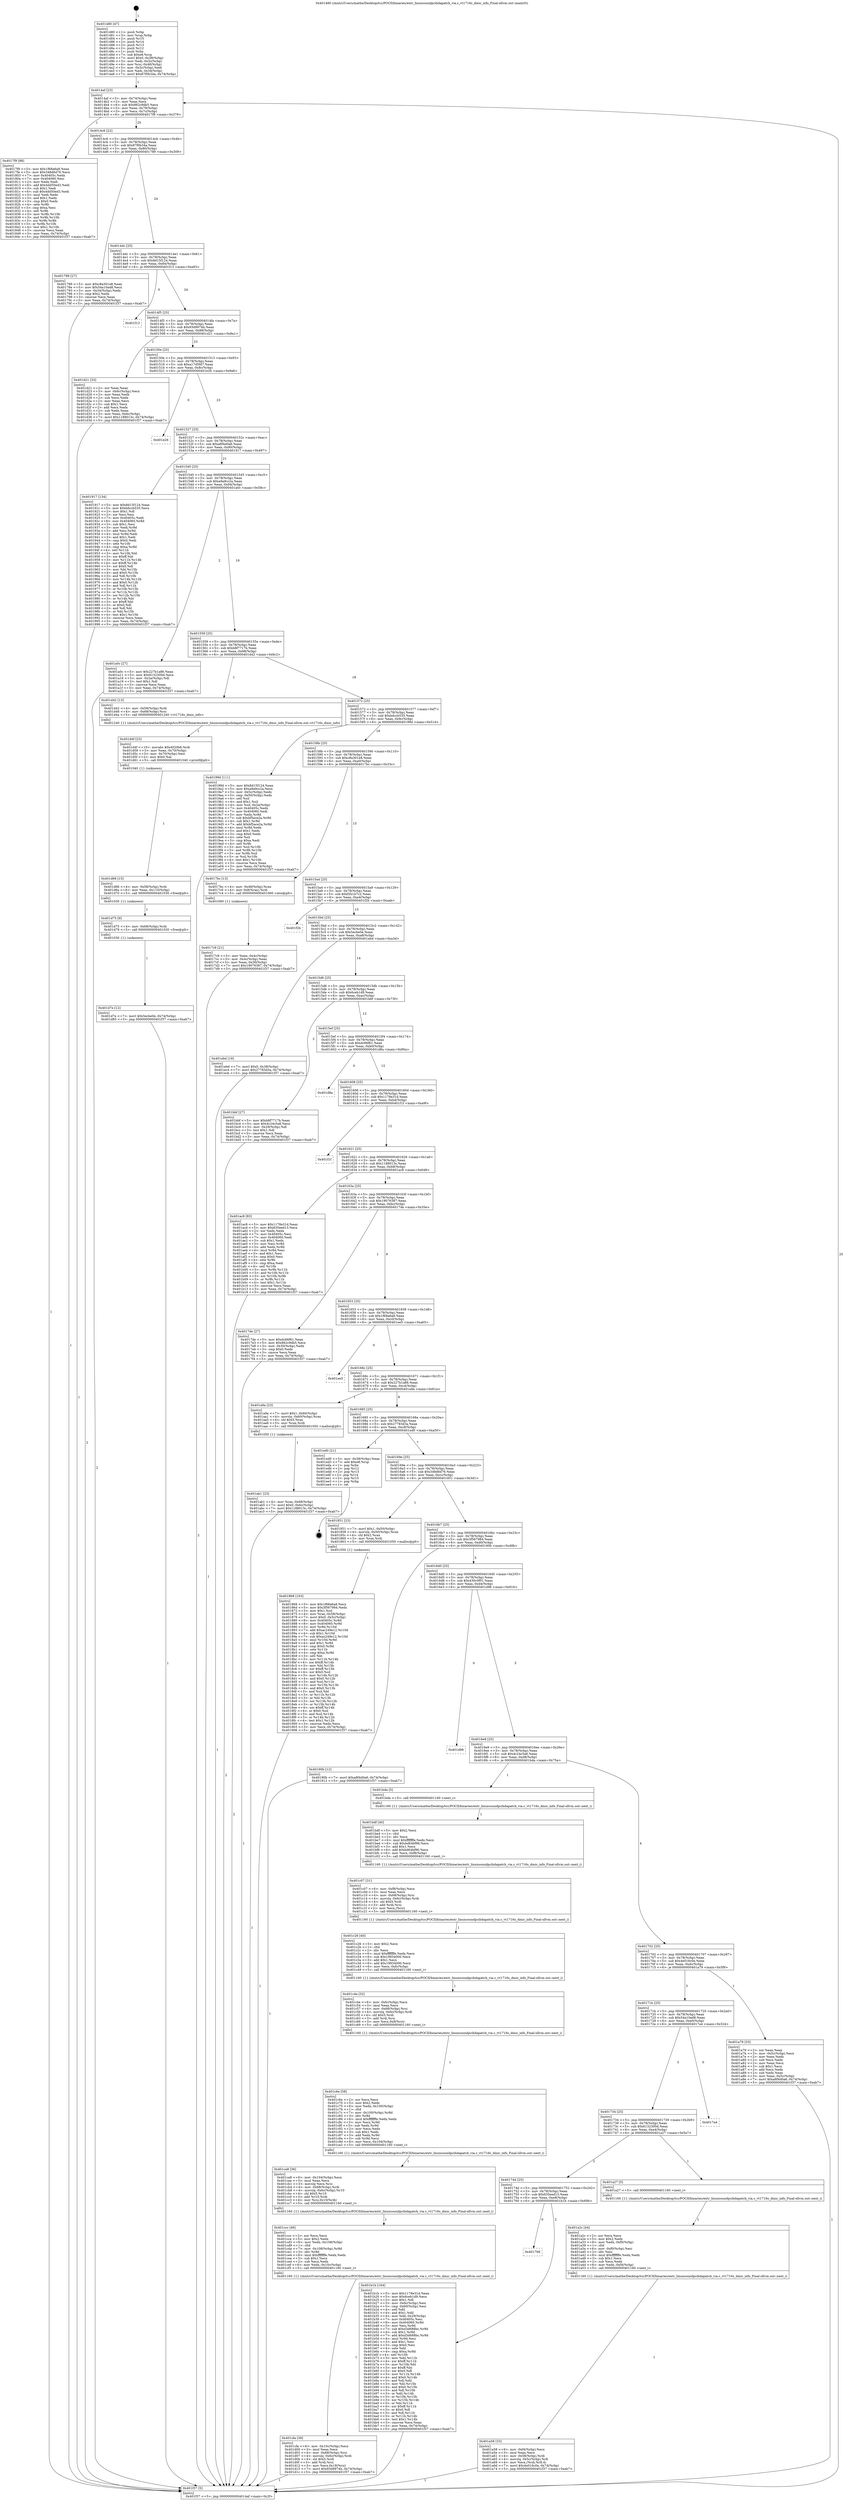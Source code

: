 digraph "0x401480" {
  label = "0x401480 (/mnt/c/Users/mathe/Desktop/tcc/POCII/binaries/extr_linuxsoundpcihdapatch_via.c_vt1716s_dmic_info_Final-ollvm.out::main(0))"
  labelloc = "t"
  node[shape=record]

  Entry [label="",width=0.3,height=0.3,shape=circle,fillcolor=black,style=filled]
  "0x4014af" [label="{
     0x4014af [23]\l
     | [instrs]\l
     &nbsp;&nbsp;0x4014af \<+3\>: mov -0x74(%rbp),%eax\l
     &nbsp;&nbsp;0x4014b2 \<+2\>: mov %eax,%ecx\l
     &nbsp;&nbsp;0x4014b4 \<+6\>: sub $0x862c9db5,%ecx\l
     &nbsp;&nbsp;0x4014ba \<+3\>: mov %eax,-0x78(%rbp)\l
     &nbsp;&nbsp;0x4014bd \<+3\>: mov %ecx,-0x7c(%rbp)\l
     &nbsp;&nbsp;0x4014c0 \<+6\>: je 00000000004017f9 \<main+0x379\>\l
  }"]
  "0x4017f9" [label="{
     0x4017f9 [88]\l
     | [instrs]\l
     &nbsp;&nbsp;0x4017f9 \<+5\>: mov $0x1f68a6a8,%eax\l
     &nbsp;&nbsp;0x4017fe \<+5\>: mov $0x348d6d76,%ecx\l
     &nbsp;&nbsp;0x401803 \<+7\>: mov 0x40405c,%edx\l
     &nbsp;&nbsp;0x40180a \<+7\>: mov 0x404060,%esi\l
     &nbsp;&nbsp;0x401811 \<+2\>: mov %edx,%edi\l
     &nbsp;&nbsp;0x401813 \<+6\>: add $0x4dd50ed3,%edi\l
     &nbsp;&nbsp;0x401819 \<+3\>: sub $0x1,%edi\l
     &nbsp;&nbsp;0x40181c \<+6\>: sub $0x4dd50ed3,%edi\l
     &nbsp;&nbsp;0x401822 \<+3\>: imul %edi,%edx\l
     &nbsp;&nbsp;0x401825 \<+3\>: and $0x1,%edx\l
     &nbsp;&nbsp;0x401828 \<+3\>: cmp $0x0,%edx\l
     &nbsp;&nbsp;0x40182b \<+4\>: sete %r8b\l
     &nbsp;&nbsp;0x40182f \<+3\>: cmp $0xa,%esi\l
     &nbsp;&nbsp;0x401832 \<+4\>: setl %r9b\l
     &nbsp;&nbsp;0x401836 \<+3\>: mov %r8b,%r10b\l
     &nbsp;&nbsp;0x401839 \<+3\>: and %r9b,%r10b\l
     &nbsp;&nbsp;0x40183c \<+3\>: xor %r9b,%r8b\l
     &nbsp;&nbsp;0x40183f \<+3\>: or %r8b,%r10b\l
     &nbsp;&nbsp;0x401842 \<+4\>: test $0x1,%r10b\l
     &nbsp;&nbsp;0x401846 \<+3\>: cmovne %ecx,%eax\l
     &nbsp;&nbsp;0x401849 \<+3\>: mov %eax,-0x74(%rbp)\l
     &nbsp;&nbsp;0x40184c \<+5\>: jmp 0000000000401f37 \<main+0xab7\>\l
  }"]
  "0x4014c6" [label="{
     0x4014c6 [22]\l
     | [instrs]\l
     &nbsp;&nbsp;0x4014c6 \<+5\>: jmp 00000000004014cb \<main+0x4b\>\l
     &nbsp;&nbsp;0x4014cb \<+3\>: mov -0x78(%rbp),%eax\l
     &nbsp;&nbsp;0x4014ce \<+5\>: sub $0x87f0b34a,%eax\l
     &nbsp;&nbsp;0x4014d3 \<+3\>: mov %eax,-0x80(%rbp)\l
     &nbsp;&nbsp;0x4014d6 \<+6\>: je 0000000000401789 \<main+0x309\>\l
  }"]
  Exit [label="",width=0.3,height=0.3,shape=circle,fillcolor=black,style=filled,peripheries=2]
  "0x401789" [label="{
     0x401789 [27]\l
     | [instrs]\l
     &nbsp;&nbsp;0x401789 \<+5\>: mov $0xc8a301e8,%eax\l
     &nbsp;&nbsp;0x40178e \<+5\>: mov $0x54a10ad8,%ecx\l
     &nbsp;&nbsp;0x401793 \<+3\>: mov -0x34(%rbp),%edx\l
     &nbsp;&nbsp;0x401796 \<+3\>: cmp $0x2,%edx\l
     &nbsp;&nbsp;0x401799 \<+3\>: cmovne %ecx,%eax\l
     &nbsp;&nbsp;0x40179c \<+3\>: mov %eax,-0x74(%rbp)\l
     &nbsp;&nbsp;0x40179f \<+5\>: jmp 0000000000401f37 \<main+0xab7\>\l
  }"]
  "0x4014dc" [label="{
     0x4014dc [25]\l
     | [instrs]\l
     &nbsp;&nbsp;0x4014dc \<+5\>: jmp 00000000004014e1 \<main+0x61\>\l
     &nbsp;&nbsp;0x4014e1 \<+3\>: mov -0x78(%rbp),%eax\l
     &nbsp;&nbsp;0x4014e4 \<+5\>: sub $0x8d15f124,%eax\l
     &nbsp;&nbsp;0x4014e9 \<+6\>: mov %eax,-0x84(%rbp)\l
     &nbsp;&nbsp;0x4014ef \<+6\>: je 0000000000401f13 \<main+0xa93\>\l
  }"]
  "0x401f37" [label="{
     0x401f37 [5]\l
     | [instrs]\l
     &nbsp;&nbsp;0x401f37 \<+5\>: jmp 00000000004014af \<main+0x2f\>\l
  }"]
  "0x401480" [label="{
     0x401480 [47]\l
     | [instrs]\l
     &nbsp;&nbsp;0x401480 \<+1\>: push %rbp\l
     &nbsp;&nbsp;0x401481 \<+3\>: mov %rsp,%rbp\l
     &nbsp;&nbsp;0x401484 \<+2\>: push %r15\l
     &nbsp;&nbsp;0x401486 \<+2\>: push %r14\l
     &nbsp;&nbsp;0x401488 \<+2\>: push %r13\l
     &nbsp;&nbsp;0x40148a \<+2\>: push %r12\l
     &nbsp;&nbsp;0x40148c \<+1\>: push %rbx\l
     &nbsp;&nbsp;0x40148d \<+7\>: sub $0xe8,%rsp\l
     &nbsp;&nbsp;0x401494 \<+7\>: movl $0x0,-0x38(%rbp)\l
     &nbsp;&nbsp;0x40149b \<+3\>: mov %edi,-0x3c(%rbp)\l
     &nbsp;&nbsp;0x40149e \<+4\>: mov %rsi,-0x48(%rbp)\l
     &nbsp;&nbsp;0x4014a2 \<+3\>: mov -0x3c(%rbp),%edi\l
     &nbsp;&nbsp;0x4014a5 \<+3\>: mov %edi,-0x34(%rbp)\l
     &nbsp;&nbsp;0x4014a8 \<+7\>: movl $0x87f0b34a,-0x74(%rbp)\l
  }"]
  "0x401d7e" [label="{
     0x401d7e [12]\l
     | [instrs]\l
     &nbsp;&nbsp;0x401d7e \<+7\>: movl $0x5ecbe0e,-0x74(%rbp)\l
     &nbsp;&nbsp;0x401d85 \<+5\>: jmp 0000000000401f37 \<main+0xab7\>\l
  }"]
  "0x401f13" [label="{
     0x401f13\l
  }", style=dashed]
  "0x4014f5" [label="{
     0x4014f5 [25]\l
     | [instrs]\l
     &nbsp;&nbsp;0x4014f5 \<+5\>: jmp 00000000004014fa \<main+0x7a\>\l
     &nbsp;&nbsp;0x4014fa \<+3\>: mov -0x78(%rbp),%eax\l
     &nbsp;&nbsp;0x4014fd \<+5\>: sub $0x93d9974b,%eax\l
     &nbsp;&nbsp;0x401502 \<+6\>: mov %eax,-0x88(%rbp)\l
     &nbsp;&nbsp;0x401508 \<+6\>: je 0000000000401d21 \<main+0x8a1\>\l
  }"]
  "0x401d75" [label="{
     0x401d75 [9]\l
     | [instrs]\l
     &nbsp;&nbsp;0x401d75 \<+4\>: mov -0x68(%rbp),%rdi\l
     &nbsp;&nbsp;0x401d79 \<+5\>: call 0000000000401030 \<free@plt\>\l
     | [calls]\l
     &nbsp;&nbsp;0x401030 \{1\} (unknown)\l
  }"]
  "0x401d21" [label="{
     0x401d21 [33]\l
     | [instrs]\l
     &nbsp;&nbsp;0x401d21 \<+2\>: xor %eax,%eax\l
     &nbsp;&nbsp;0x401d23 \<+3\>: mov -0x6c(%rbp),%ecx\l
     &nbsp;&nbsp;0x401d26 \<+2\>: mov %eax,%edx\l
     &nbsp;&nbsp;0x401d28 \<+2\>: sub %ecx,%edx\l
     &nbsp;&nbsp;0x401d2a \<+2\>: mov %eax,%ecx\l
     &nbsp;&nbsp;0x401d2c \<+3\>: sub $0x1,%ecx\l
     &nbsp;&nbsp;0x401d2f \<+2\>: add %ecx,%edx\l
     &nbsp;&nbsp;0x401d31 \<+2\>: sub %edx,%eax\l
     &nbsp;&nbsp;0x401d33 \<+3\>: mov %eax,-0x6c(%rbp)\l
     &nbsp;&nbsp;0x401d36 \<+7\>: movl $0x1188013c,-0x74(%rbp)\l
     &nbsp;&nbsp;0x401d3d \<+5\>: jmp 0000000000401f37 \<main+0xab7\>\l
  }"]
  "0x40150e" [label="{
     0x40150e [25]\l
     | [instrs]\l
     &nbsp;&nbsp;0x40150e \<+5\>: jmp 0000000000401513 \<main+0x93\>\l
     &nbsp;&nbsp;0x401513 \<+3\>: mov -0x78(%rbp),%eax\l
     &nbsp;&nbsp;0x401516 \<+5\>: sub $0xa17d5fd7,%eax\l
     &nbsp;&nbsp;0x40151b \<+6\>: mov %eax,-0x8c(%rbp)\l
     &nbsp;&nbsp;0x401521 \<+6\>: je 0000000000401e26 \<main+0x9a6\>\l
  }"]
  "0x401d66" [label="{
     0x401d66 [15]\l
     | [instrs]\l
     &nbsp;&nbsp;0x401d66 \<+4\>: mov -0x58(%rbp),%rdi\l
     &nbsp;&nbsp;0x401d6a \<+6\>: mov %eax,-0x110(%rbp)\l
     &nbsp;&nbsp;0x401d70 \<+5\>: call 0000000000401030 \<free@plt\>\l
     | [calls]\l
     &nbsp;&nbsp;0x401030 \{1\} (unknown)\l
  }"]
  "0x401e26" [label="{
     0x401e26\l
  }", style=dashed]
  "0x401527" [label="{
     0x401527 [25]\l
     | [instrs]\l
     &nbsp;&nbsp;0x401527 \<+5\>: jmp 000000000040152c \<main+0xac\>\l
     &nbsp;&nbsp;0x40152c \<+3\>: mov -0x78(%rbp),%eax\l
     &nbsp;&nbsp;0x40152f \<+5\>: sub $0xa8f4d0a6,%eax\l
     &nbsp;&nbsp;0x401534 \<+6\>: mov %eax,-0x90(%rbp)\l
     &nbsp;&nbsp;0x40153a \<+6\>: je 0000000000401917 \<main+0x497\>\l
  }"]
  "0x401d4f" [label="{
     0x401d4f [23]\l
     | [instrs]\l
     &nbsp;&nbsp;0x401d4f \<+10\>: movabs $0x4020b6,%rdi\l
     &nbsp;&nbsp;0x401d59 \<+3\>: mov %eax,-0x70(%rbp)\l
     &nbsp;&nbsp;0x401d5c \<+3\>: mov -0x70(%rbp),%esi\l
     &nbsp;&nbsp;0x401d5f \<+2\>: mov $0x0,%al\l
     &nbsp;&nbsp;0x401d61 \<+5\>: call 0000000000401040 \<printf@plt\>\l
     | [calls]\l
     &nbsp;&nbsp;0x401040 \{1\} (unknown)\l
  }"]
  "0x401917" [label="{
     0x401917 [134]\l
     | [instrs]\l
     &nbsp;&nbsp;0x401917 \<+5\>: mov $0x8d15f124,%eax\l
     &nbsp;&nbsp;0x40191c \<+5\>: mov $0xbdccb535,%ecx\l
     &nbsp;&nbsp;0x401921 \<+2\>: mov $0x1,%dl\l
     &nbsp;&nbsp;0x401923 \<+2\>: xor %esi,%esi\l
     &nbsp;&nbsp;0x401925 \<+7\>: mov 0x40405c,%edi\l
     &nbsp;&nbsp;0x40192c \<+8\>: mov 0x404060,%r8d\l
     &nbsp;&nbsp;0x401934 \<+3\>: sub $0x1,%esi\l
     &nbsp;&nbsp;0x401937 \<+3\>: mov %edi,%r9d\l
     &nbsp;&nbsp;0x40193a \<+3\>: add %esi,%r9d\l
     &nbsp;&nbsp;0x40193d \<+4\>: imul %r9d,%edi\l
     &nbsp;&nbsp;0x401941 \<+3\>: and $0x1,%edi\l
     &nbsp;&nbsp;0x401944 \<+3\>: cmp $0x0,%edi\l
     &nbsp;&nbsp;0x401947 \<+4\>: sete %r10b\l
     &nbsp;&nbsp;0x40194b \<+4\>: cmp $0xa,%r8d\l
     &nbsp;&nbsp;0x40194f \<+4\>: setl %r11b\l
     &nbsp;&nbsp;0x401953 \<+3\>: mov %r10b,%bl\l
     &nbsp;&nbsp;0x401956 \<+3\>: xor $0xff,%bl\l
     &nbsp;&nbsp;0x401959 \<+3\>: mov %r11b,%r14b\l
     &nbsp;&nbsp;0x40195c \<+4\>: xor $0xff,%r14b\l
     &nbsp;&nbsp;0x401960 \<+3\>: xor $0x0,%dl\l
     &nbsp;&nbsp;0x401963 \<+3\>: mov %bl,%r15b\l
     &nbsp;&nbsp;0x401966 \<+4\>: and $0x0,%r15b\l
     &nbsp;&nbsp;0x40196a \<+3\>: and %dl,%r10b\l
     &nbsp;&nbsp;0x40196d \<+3\>: mov %r14b,%r12b\l
     &nbsp;&nbsp;0x401970 \<+4\>: and $0x0,%r12b\l
     &nbsp;&nbsp;0x401974 \<+3\>: and %dl,%r11b\l
     &nbsp;&nbsp;0x401977 \<+3\>: or %r10b,%r15b\l
     &nbsp;&nbsp;0x40197a \<+3\>: or %r11b,%r12b\l
     &nbsp;&nbsp;0x40197d \<+3\>: xor %r12b,%r15b\l
     &nbsp;&nbsp;0x401980 \<+3\>: or %r14b,%bl\l
     &nbsp;&nbsp;0x401983 \<+3\>: xor $0xff,%bl\l
     &nbsp;&nbsp;0x401986 \<+3\>: or $0x0,%dl\l
     &nbsp;&nbsp;0x401989 \<+2\>: and %dl,%bl\l
     &nbsp;&nbsp;0x40198b \<+3\>: or %bl,%r15b\l
     &nbsp;&nbsp;0x40198e \<+4\>: test $0x1,%r15b\l
     &nbsp;&nbsp;0x401992 \<+3\>: cmovne %ecx,%eax\l
     &nbsp;&nbsp;0x401995 \<+3\>: mov %eax,-0x74(%rbp)\l
     &nbsp;&nbsp;0x401998 \<+5\>: jmp 0000000000401f37 \<main+0xab7\>\l
  }"]
  "0x401540" [label="{
     0x401540 [25]\l
     | [instrs]\l
     &nbsp;&nbsp;0x401540 \<+5\>: jmp 0000000000401545 \<main+0xc5\>\l
     &nbsp;&nbsp;0x401545 \<+3\>: mov -0x78(%rbp),%eax\l
     &nbsp;&nbsp;0x401548 \<+5\>: sub $0xa9a9cc2a,%eax\l
     &nbsp;&nbsp;0x40154d \<+6\>: mov %eax,-0x94(%rbp)\l
     &nbsp;&nbsp;0x401553 \<+6\>: je 0000000000401a0c \<main+0x58c\>\l
  }"]
  "0x401cfa" [label="{
     0x401cfa [39]\l
     | [instrs]\l
     &nbsp;&nbsp;0x401cfa \<+6\>: mov -0x10c(%rbp),%ecx\l
     &nbsp;&nbsp;0x401d00 \<+3\>: imul %eax,%ecx\l
     &nbsp;&nbsp;0x401d03 \<+4\>: mov -0x68(%rbp),%rsi\l
     &nbsp;&nbsp;0x401d07 \<+4\>: movslq -0x6c(%rbp),%rdi\l
     &nbsp;&nbsp;0x401d0b \<+4\>: shl $0x5,%rdi\l
     &nbsp;&nbsp;0x401d0f \<+3\>: add %rdi,%rsi\l
     &nbsp;&nbsp;0x401d12 \<+3\>: mov %ecx,0x18(%rsi)\l
     &nbsp;&nbsp;0x401d15 \<+7\>: movl $0x93d9974b,-0x74(%rbp)\l
     &nbsp;&nbsp;0x401d1c \<+5\>: jmp 0000000000401f37 \<main+0xab7\>\l
  }"]
  "0x401a0c" [label="{
     0x401a0c [27]\l
     | [instrs]\l
     &nbsp;&nbsp;0x401a0c \<+5\>: mov $0x227b1a86,%eax\l
     &nbsp;&nbsp;0x401a11 \<+5\>: mov $0x6132300d,%ecx\l
     &nbsp;&nbsp;0x401a16 \<+3\>: mov -0x2a(%rbp),%dl\l
     &nbsp;&nbsp;0x401a19 \<+3\>: test $0x1,%dl\l
     &nbsp;&nbsp;0x401a1c \<+3\>: cmovne %ecx,%eax\l
     &nbsp;&nbsp;0x401a1f \<+3\>: mov %eax,-0x74(%rbp)\l
     &nbsp;&nbsp;0x401a22 \<+5\>: jmp 0000000000401f37 \<main+0xab7\>\l
  }"]
  "0x401559" [label="{
     0x401559 [25]\l
     | [instrs]\l
     &nbsp;&nbsp;0x401559 \<+5\>: jmp 000000000040155e \<main+0xde\>\l
     &nbsp;&nbsp;0x40155e \<+3\>: mov -0x78(%rbp),%eax\l
     &nbsp;&nbsp;0x401561 \<+5\>: sub $0xb8f7717b,%eax\l
     &nbsp;&nbsp;0x401566 \<+6\>: mov %eax,-0x98(%rbp)\l
     &nbsp;&nbsp;0x40156c \<+6\>: je 0000000000401d42 \<main+0x8c2\>\l
  }"]
  "0x401ccc" [label="{
     0x401ccc [46]\l
     | [instrs]\l
     &nbsp;&nbsp;0x401ccc \<+2\>: xor %ecx,%ecx\l
     &nbsp;&nbsp;0x401cce \<+5\>: mov $0x2,%edx\l
     &nbsp;&nbsp;0x401cd3 \<+6\>: mov %edx,-0x108(%rbp)\l
     &nbsp;&nbsp;0x401cd9 \<+1\>: cltd\l
     &nbsp;&nbsp;0x401cda \<+7\>: mov -0x108(%rbp),%r8d\l
     &nbsp;&nbsp;0x401ce1 \<+3\>: idiv %r8d\l
     &nbsp;&nbsp;0x401ce4 \<+6\>: imul $0xfffffffe,%edx,%edx\l
     &nbsp;&nbsp;0x401cea \<+3\>: sub $0x1,%ecx\l
     &nbsp;&nbsp;0x401ced \<+2\>: sub %ecx,%edx\l
     &nbsp;&nbsp;0x401cef \<+6\>: mov %edx,-0x10c(%rbp)\l
     &nbsp;&nbsp;0x401cf5 \<+5\>: call 0000000000401160 \<next_i\>\l
     | [calls]\l
     &nbsp;&nbsp;0x401160 \{1\} (/mnt/c/Users/mathe/Desktop/tcc/POCII/binaries/extr_linuxsoundpcihdapatch_via.c_vt1716s_dmic_info_Final-ollvm.out::next_i)\l
  }"]
  "0x401d42" [label="{
     0x401d42 [13]\l
     | [instrs]\l
     &nbsp;&nbsp;0x401d42 \<+4\>: mov -0x58(%rbp),%rdi\l
     &nbsp;&nbsp;0x401d46 \<+4\>: mov -0x68(%rbp),%rsi\l
     &nbsp;&nbsp;0x401d4a \<+5\>: call 0000000000401240 \<vt1716s_dmic_info\>\l
     | [calls]\l
     &nbsp;&nbsp;0x401240 \{1\} (/mnt/c/Users/mathe/Desktop/tcc/POCII/binaries/extr_linuxsoundpcihdapatch_via.c_vt1716s_dmic_info_Final-ollvm.out::vt1716s_dmic_info)\l
  }"]
  "0x401572" [label="{
     0x401572 [25]\l
     | [instrs]\l
     &nbsp;&nbsp;0x401572 \<+5\>: jmp 0000000000401577 \<main+0xf7\>\l
     &nbsp;&nbsp;0x401577 \<+3\>: mov -0x78(%rbp),%eax\l
     &nbsp;&nbsp;0x40157a \<+5\>: sub $0xbdccb535,%eax\l
     &nbsp;&nbsp;0x40157f \<+6\>: mov %eax,-0x9c(%rbp)\l
     &nbsp;&nbsp;0x401585 \<+6\>: je 000000000040199d \<main+0x51d\>\l
  }"]
  "0x401ca8" [label="{
     0x401ca8 [36]\l
     | [instrs]\l
     &nbsp;&nbsp;0x401ca8 \<+6\>: mov -0x104(%rbp),%ecx\l
     &nbsp;&nbsp;0x401cae \<+3\>: imul %eax,%ecx\l
     &nbsp;&nbsp;0x401cb1 \<+3\>: movslq %ecx,%rsi\l
     &nbsp;&nbsp;0x401cb4 \<+4\>: mov -0x68(%rbp),%rdi\l
     &nbsp;&nbsp;0x401cb8 \<+4\>: movslq -0x6c(%rbp),%r10\l
     &nbsp;&nbsp;0x401cbc \<+4\>: shl $0x5,%r10\l
     &nbsp;&nbsp;0x401cc0 \<+3\>: add %r10,%rdi\l
     &nbsp;&nbsp;0x401cc3 \<+4\>: mov %rsi,0x10(%rdi)\l
     &nbsp;&nbsp;0x401cc7 \<+5\>: call 0000000000401160 \<next_i\>\l
     | [calls]\l
     &nbsp;&nbsp;0x401160 \{1\} (/mnt/c/Users/mathe/Desktop/tcc/POCII/binaries/extr_linuxsoundpcihdapatch_via.c_vt1716s_dmic_info_Final-ollvm.out::next_i)\l
  }"]
  "0x40199d" [label="{
     0x40199d [111]\l
     | [instrs]\l
     &nbsp;&nbsp;0x40199d \<+5\>: mov $0x8d15f124,%eax\l
     &nbsp;&nbsp;0x4019a2 \<+5\>: mov $0xa9a9cc2a,%ecx\l
     &nbsp;&nbsp;0x4019a7 \<+3\>: mov -0x5c(%rbp),%edx\l
     &nbsp;&nbsp;0x4019aa \<+3\>: cmp -0x50(%rbp),%edx\l
     &nbsp;&nbsp;0x4019ad \<+4\>: setl %sil\l
     &nbsp;&nbsp;0x4019b1 \<+4\>: and $0x1,%sil\l
     &nbsp;&nbsp;0x4019b5 \<+4\>: mov %sil,-0x2a(%rbp)\l
     &nbsp;&nbsp;0x4019b9 \<+7\>: mov 0x40405c,%edx\l
     &nbsp;&nbsp;0x4019c0 \<+7\>: mov 0x404060,%edi\l
     &nbsp;&nbsp;0x4019c7 \<+3\>: mov %edx,%r8d\l
     &nbsp;&nbsp;0x4019ca \<+7\>: sub $0xbf5ace2a,%r8d\l
     &nbsp;&nbsp;0x4019d1 \<+4\>: sub $0x1,%r8d\l
     &nbsp;&nbsp;0x4019d5 \<+7\>: add $0xbf5ace2a,%r8d\l
     &nbsp;&nbsp;0x4019dc \<+4\>: imul %r8d,%edx\l
     &nbsp;&nbsp;0x4019e0 \<+3\>: and $0x1,%edx\l
     &nbsp;&nbsp;0x4019e3 \<+3\>: cmp $0x0,%edx\l
     &nbsp;&nbsp;0x4019e6 \<+4\>: sete %sil\l
     &nbsp;&nbsp;0x4019ea \<+3\>: cmp $0xa,%edi\l
     &nbsp;&nbsp;0x4019ed \<+4\>: setl %r9b\l
     &nbsp;&nbsp;0x4019f1 \<+3\>: mov %sil,%r10b\l
     &nbsp;&nbsp;0x4019f4 \<+3\>: and %r9b,%r10b\l
     &nbsp;&nbsp;0x4019f7 \<+3\>: xor %r9b,%sil\l
     &nbsp;&nbsp;0x4019fa \<+3\>: or %sil,%r10b\l
     &nbsp;&nbsp;0x4019fd \<+4\>: test $0x1,%r10b\l
     &nbsp;&nbsp;0x401a01 \<+3\>: cmovne %ecx,%eax\l
     &nbsp;&nbsp;0x401a04 \<+3\>: mov %eax,-0x74(%rbp)\l
     &nbsp;&nbsp;0x401a07 \<+5\>: jmp 0000000000401f37 \<main+0xab7\>\l
  }"]
  "0x40158b" [label="{
     0x40158b [25]\l
     | [instrs]\l
     &nbsp;&nbsp;0x40158b \<+5\>: jmp 0000000000401590 \<main+0x110\>\l
     &nbsp;&nbsp;0x401590 \<+3\>: mov -0x78(%rbp),%eax\l
     &nbsp;&nbsp;0x401593 \<+5\>: sub $0xc8a301e8,%eax\l
     &nbsp;&nbsp;0x401598 \<+6\>: mov %eax,-0xa0(%rbp)\l
     &nbsp;&nbsp;0x40159e \<+6\>: je 00000000004017bc \<main+0x33c\>\l
  }"]
  "0x401c6e" [label="{
     0x401c6e [58]\l
     | [instrs]\l
     &nbsp;&nbsp;0x401c6e \<+2\>: xor %ecx,%ecx\l
     &nbsp;&nbsp;0x401c70 \<+5\>: mov $0x2,%edx\l
     &nbsp;&nbsp;0x401c75 \<+6\>: mov %edx,-0x100(%rbp)\l
     &nbsp;&nbsp;0x401c7b \<+1\>: cltd\l
     &nbsp;&nbsp;0x401c7c \<+7\>: mov -0x100(%rbp),%r8d\l
     &nbsp;&nbsp;0x401c83 \<+3\>: idiv %r8d\l
     &nbsp;&nbsp;0x401c86 \<+6\>: imul $0xfffffffe,%edx,%edx\l
     &nbsp;&nbsp;0x401c8c \<+3\>: mov %ecx,%r9d\l
     &nbsp;&nbsp;0x401c8f \<+3\>: sub %edx,%r9d\l
     &nbsp;&nbsp;0x401c92 \<+2\>: mov %ecx,%edx\l
     &nbsp;&nbsp;0x401c94 \<+3\>: sub $0x1,%edx\l
     &nbsp;&nbsp;0x401c97 \<+3\>: add %edx,%r9d\l
     &nbsp;&nbsp;0x401c9a \<+3\>: sub %r9d,%ecx\l
     &nbsp;&nbsp;0x401c9d \<+6\>: mov %ecx,-0x104(%rbp)\l
     &nbsp;&nbsp;0x401ca3 \<+5\>: call 0000000000401160 \<next_i\>\l
     | [calls]\l
     &nbsp;&nbsp;0x401160 \{1\} (/mnt/c/Users/mathe/Desktop/tcc/POCII/binaries/extr_linuxsoundpcihdapatch_via.c_vt1716s_dmic_info_Final-ollvm.out::next_i)\l
  }"]
  "0x4017bc" [label="{
     0x4017bc [13]\l
     | [instrs]\l
     &nbsp;&nbsp;0x4017bc \<+4\>: mov -0x48(%rbp),%rax\l
     &nbsp;&nbsp;0x4017c0 \<+4\>: mov 0x8(%rax),%rdi\l
     &nbsp;&nbsp;0x4017c4 \<+5\>: call 0000000000401060 \<atoi@plt\>\l
     | [calls]\l
     &nbsp;&nbsp;0x401060 \{1\} (unknown)\l
  }"]
  "0x4015a4" [label="{
     0x4015a4 [25]\l
     | [instrs]\l
     &nbsp;&nbsp;0x4015a4 \<+5\>: jmp 00000000004015a9 \<main+0x129\>\l
     &nbsp;&nbsp;0x4015a9 \<+3\>: mov -0x78(%rbp),%eax\l
     &nbsp;&nbsp;0x4015ac \<+5\>: sub $0xf2b1b7c2,%eax\l
     &nbsp;&nbsp;0x4015b1 \<+6\>: mov %eax,-0xa4(%rbp)\l
     &nbsp;&nbsp;0x4015b7 \<+6\>: je 0000000000401f2b \<main+0xaab\>\l
  }"]
  "0x4017c9" [label="{
     0x4017c9 [21]\l
     | [instrs]\l
     &nbsp;&nbsp;0x4017c9 \<+3\>: mov %eax,-0x4c(%rbp)\l
     &nbsp;&nbsp;0x4017cc \<+3\>: mov -0x4c(%rbp),%eax\l
     &nbsp;&nbsp;0x4017cf \<+3\>: mov %eax,-0x30(%rbp)\l
     &nbsp;&nbsp;0x4017d2 \<+7\>: movl $0x19076387,-0x74(%rbp)\l
     &nbsp;&nbsp;0x4017d9 \<+5\>: jmp 0000000000401f37 \<main+0xab7\>\l
  }"]
  "0x401c4e" [label="{
     0x401c4e [32]\l
     | [instrs]\l
     &nbsp;&nbsp;0x401c4e \<+6\>: mov -0xfc(%rbp),%ecx\l
     &nbsp;&nbsp;0x401c54 \<+3\>: imul %eax,%ecx\l
     &nbsp;&nbsp;0x401c57 \<+4\>: mov -0x68(%rbp),%rsi\l
     &nbsp;&nbsp;0x401c5b \<+4\>: movslq -0x6c(%rbp),%rdi\l
     &nbsp;&nbsp;0x401c5f \<+4\>: shl $0x5,%rdi\l
     &nbsp;&nbsp;0x401c63 \<+3\>: add %rdi,%rsi\l
     &nbsp;&nbsp;0x401c66 \<+3\>: mov %ecx,0x8(%rsi)\l
     &nbsp;&nbsp;0x401c69 \<+5\>: call 0000000000401160 \<next_i\>\l
     | [calls]\l
     &nbsp;&nbsp;0x401160 \{1\} (/mnt/c/Users/mathe/Desktop/tcc/POCII/binaries/extr_linuxsoundpcihdapatch_via.c_vt1716s_dmic_info_Final-ollvm.out::next_i)\l
  }"]
  "0x401f2b" [label="{
     0x401f2b\l
  }", style=dashed]
  "0x4015bd" [label="{
     0x4015bd [25]\l
     | [instrs]\l
     &nbsp;&nbsp;0x4015bd \<+5\>: jmp 00000000004015c2 \<main+0x142\>\l
     &nbsp;&nbsp;0x4015c2 \<+3\>: mov -0x78(%rbp),%eax\l
     &nbsp;&nbsp;0x4015c5 \<+5\>: sub $0x5ecbe0e,%eax\l
     &nbsp;&nbsp;0x4015ca \<+6\>: mov %eax,-0xa8(%rbp)\l
     &nbsp;&nbsp;0x4015d0 \<+6\>: je 0000000000401ebd \<main+0xa3d\>\l
  }"]
  "0x401c26" [label="{
     0x401c26 [40]\l
     | [instrs]\l
     &nbsp;&nbsp;0x401c26 \<+5\>: mov $0x2,%ecx\l
     &nbsp;&nbsp;0x401c2b \<+1\>: cltd\l
     &nbsp;&nbsp;0x401c2c \<+2\>: idiv %ecx\l
     &nbsp;&nbsp;0x401c2e \<+6\>: imul $0xfffffffe,%edx,%ecx\l
     &nbsp;&nbsp;0x401c34 \<+6\>: sub $0x19934000,%ecx\l
     &nbsp;&nbsp;0x401c3a \<+3\>: add $0x1,%ecx\l
     &nbsp;&nbsp;0x401c3d \<+6\>: add $0x19934000,%ecx\l
     &nbsp;&nbsp;0x401c43 \<+6\>: mov %ecx,-0xfc(%rbp)\l
     &nbsp;&nbsp;0x401c49 \<+5\>: call 0000000000401160 \<next_i\>\l
     | [calls]\l
     &nbsp;&nbsp;0x401160 \{1\} (/mnt/c/Users/mathe/Desktop/tcc/POCII/binaries/extr_linuxsoundpcihdapatch_via.c_vt1716s_dmic_info_Final-ollvm.out::next_i)\l
  }"]
  "0x401ebd" [label="{
     0x401ebd [19]\l
     | [instrs]\l
     &nbsp;&nbsp;0x401ebd \<+7\>: movl $0x0,-0x38(%rbp)\l
     &nbsp;&nbsp;0x401ec4 \<+7\>: movl $0x27783d3a,-0x74(%rbp)\l
     &nbsp;&nbsp;0x401ecb \<+5\>: jmp 0000000000401f37 \<main+0xab7\>\l
  }"]
  "0x4015d6" [label="{
     0x4015d6 [25]\l
     | [instrs]\l
     &nbsp;&nbsp;0x4015d6 \<+5\>: jmp 00000000004015db \<main+0x15b\>\l
     &nbsp;&nbsp;0x4015db \<+3\>: mov -0x78(%rbp),%eax\l
     &nbsp;&nbsp;0x4015de \<+5\>: sub $0x6ceb1d9,%eax\l
     &nbsp;&nbsp;0x4015e3 \<+6\>: mov %eax,-0xac(%rbp)\l
     &nbsp;&nbsp;0x4015e9 \<+6\>: je 0000000000401bbf \<main+0x73f\>\l
  }"]
  "0x401c07" [label="{
     0x401c07 [31]\l
     | [instrs]\l
     &nbsp;&nbsp;0x401c07 \<+6\>: mov -0xf8(%rbp),%ecx\l
     &nbsp;&nbsp;0x401c0d \<+3\>: imul %eax,%ecx\l
     &nbsp;&nbsp;0x401c10 \<+4\>: mov -0x68(%rbp),%rsi\l
     &nbsp;&nbsp;0x401c14 \<+4\>: movslq -0x6c(%rbp),%rdi\l
     &nbsp;&nbsp;0x401c18 \<+4\>: shl $0x5,%rdi\l
     &nbsp;&nbsp;0x401c1c \<+3\>: add %rdi,%rsi\l
     &nbsp;&nbsp;0x401c1f \<+2\>: mov %ecx,(%rsi)\l
     &nbsp;&nbsp;0x401c21 \<+5\>: call 0000000000401160 \<next_i\>\l
     | [calls]\l
     &nbsp;&nbsp;0x401160 \{1\} (/mnt/c/Users/mathe/Desktop/tcc/POCII/binaries/extr_linuxsoundpcihdapatch_via.c_vt1716s_dmic_info_Final-ollvm.out::next_i)\l
  }"]
  "0x401bbf" [label="{
     0x401bbf [27]\l
     | [instrs]\l
     &nbsp;&nbsp;0x401bbf \<+5\>: mov $0xb8f7717b,%eax\l
     &nbsp;&nbsp;0x401bc4 \<+5\>: mov $0x4c24c5a6,%ecx\l
     &nbsp;&nbsp;0x401bc9 \<+3\>: mov -0x29(%rbp),%dl\l
     &nbsp;&nbsp;0x401bcc \<+3\>: test $0x1,%dl\l
     &nbsp;&nbsp;0x401bcf \<+3\>: cmovne %ecx,%eax\l
     &nbsp;&nbsp;0x401bd2 \<+3\>: mov %eax,-0x74(%rbp)\l
     &nbsp;&nbsp;0x401bd5 \<+5\>: jmp 0000000000401f37 \<main+0xab7\>\l
  }"]
  "0x4015ef" [label="{
     0x4015ef [25]\l
     | [instrs]\l
     &nbsp;&nbsp;0x4015ef \<+5\>: jmp 00000000004015f4 \<main+0x174\>\l
     &nbsp;&nbsp;0x4015f4 \<+3\>: mov -0x78(%rbp),%eax\l
     &nbsp;&nbsp;0x4015f7 \<+5\>: sub $0xdc66f61,%eax\l
     &nbsp;&nbsp;0x4015fc \<+6\>: mov %eax,-0xb0(%rbp)\l
     &nbsp;&nbsp;0x401602 \<+6\>: je 0000000000401d8a \<main+0x90a\>\l
  }"]
  "0x401bdf" [label="{
     0x401bdf [40]\l
     | [instrs]\l
     &nbsp;&nbsp;0x401bdf \<+5\>: mov $0x2,%ecx\l
     &nbsp;&nbsp;0x401be4 \<+1\>: cltd\l
     &nbsp;&nbsp;0x401be5 \<+2\>: idiv %ecx\l
     &nbsp;&nbsp;0x401be7 \<+6\>: imul $0xfffffffe,%edx,%ecx\l
     &nbsp;&nbsp;0x401bed \<+6\>: sub $0xbd64bf96,%ecx\l
     &nbsp;&nbsp;0x401bf3 \<+3\>: add $0x1,%ecx\l
     &nbsp;&nbsp;0x401bf6 \<+6\>: add $0xbd64bf96,%ecx\l
     &nbsp;&nbsp;0x401bfc \<+6\>: mov %ecx,-0xf8(%rbp)\l
     &nbsp;&nbsp;0x401c02 \<+5\>: call 0000000000401160 \<next_i\>\l
     | [calls]\l
     &nbsp;&nbsp;0x401160 \{1\} (/mnt/c/Users/mathe/Desktop/tcc/POCII/binaries/extr_linuxsoundpcihdapatch_via.c_vt1716s_dmic_info_Final-ollvm.out::next_i)\l
  }"]
  "0x401d8a" [label="{
     0x401d8a\l
  }", style=dashed]
  "0x401608" [label="{
     0x401608 [25]\l
     | [instrs]\l
     &nbsp;&nbsp;0x401608 \<+5\>: jmp 000000000040160d \<main+0x18d\>\l
     &nbsp;&nbsp;0x40160d \<+3\>: mov -0x78(%rbp),%eax\l
     &nbsp;&nbsp;0x401610 \<+5\>: sub $0x1178e31d,%eax\l
     &nbsp;&nbsp;0x401615 \<+6\>: mov %eax,-0xb4(%rbp)\l
     &nbsp;&nbsp;0x40161b \<+6\>: je 0000000000401f1f \<main+0xa9f\>\l
  }"]
  "0x401766" [label="{
     0x401766\l
  }", style=dashed]
  "0x401f1f" [label="{
     0x401f1f\l
  }", style=dashed]
  "0x401621" [label="{
     0x401621 [25]\l
     | [instrs]\l
     &nbsp;&nbsp;0x401621 \<+5\>: jmp 0000000000401626 \<main+0x1a6\>\l
     &nbsp;&nbsp;0x401626 \<+3\>: mov -0x78(%rbp),%eax\l
     &nbsp;&nbsp;0x401629 \<+5\>: sub $0x1188013c,%eax\l
     &nbsp;&nbsp;0x40162e \<+6\>: mov %eax,-0xb8(%rbp)\l
     &nbsp;&nbsp;0x401634 \<+6\>: je 0000000000401ac8 \<main+0x648\>\l
  }"]
  "0x401b1b" [label="{
     0x401b1b [164]\l
     | [instrs]\l
     &nbsp;&nbsp;0x401b1b \<+5\>: mov $0x1178e31d,%eax\l
     &nbsp;&nbsp;0x401b20 \<+5\>: mov $0x6ceb1d9,%ecx\l
     &nbsp;&nbsp;0x401b25 \<+2\>: mov $0x1,%dl\l
     &nbsp;&nbsp;0x401b27 \<+3\>: mov -0x6c(%rbp),%esi\l
     &nbsp;&nbsp;0x401b2a \<+3\>: cmp -0x60(%rbp),%esi\l
     &nbsp;&nbsp;0x401b2d \<+4\>: setl %dil\l
     &nbsp;&nbsp;0x401b31 \<+4\>: and $0x1,%dil\l
     &nbsp;&nbsp;0x401b35 \<+4\>: mov %dil,-0x29(%rbp)\l
     &nbsp;&nbsp;0x401b39 \<+7\>: mov 0x40405c,%esi\l
     &nbsp;&nbsp;0x401b40 \<+8\>: mov 0x404060,%r8d\l
     &nbsp;&nbsp;0x401b48 \<+3\>: mov %esi,%r9d\l
     &nbsp;&nbsp;0x401b4b \<+7\>: sub $0xd3d688bc,%r9d\l
     &nbsp;&nbsp;0x401b52 \<+4\>: sub $0x1,%r9d\l
     &nbsp;&nbsp;0x401b56 \<+7\>: add $0xd3d688bc,%r9d\l
     &nbsp;&nbsp;0x401b5d \<+4\>: imul %r9d,%esi\l
     &nbsp;&nbsp;0x401b61 \<+3\>: and $0x1,%esi\l
     &nbsp;&nbsp;0x401b64 \<+3\>: cmp $0x0,%esi\l
     &nbsp;&nbsp;0x401b67 \<+4\>: sete %dil\l
     &nbsp;&nbsp;0x401b6b \<+4\>: cmp $0xa,%r8d\l
     &nbsp;&nbsp;0x401b6f \<+4\>: setl %r10b\l
     &nbsp;&nbsp;0x401b73 \<+3\>: mov %dil,%r11b\l
     &nbsp;&nbsp;0x401b76 \<+4\>: xor $0xff,%r11b\l
     &nbsp;&nbsp;0x401b7a \<+3\>: mov %r10b,%bl\l
     &nbsp;&nbsp;0x401b7d \<+3\>: xor $0xff,%bl\l
     &nbsp;&nbsp;0x401b80 \<+3\>: xor $0x0,%dl\l
     &nbsp;&nbsp;0x401b83 \<+3\>: mov %r11b,%r14b\l
     &nbsp;&nbsp;0x401b86 \<+4\>: and $0x0,%r14b\l
     &nbsp;&nbsp;0x401b8a \<+3\>: and %dl,%dil\l
     &nbsp;&nbsp;0x401b8d \<+3\>: mov %bl,%r15b\l
     &nbsp;&nbsp;0x401b90 \<+4\>: and $0x0,%r15b\l
     &nbsp;&nbsp;0x401b94 \<+3\>: and %dl,%r10b\l
     &nbsp;&nbsp;0x401b97 \<+3\>: or %dil,%r14b\l
     &nbsp;&nbsp;0x401b9a \<+3\>: or %r10b,%r15b\l
     &nbsp;&nbsp;0x401b9d \<+3\>: xor %r15b,%r14b\l
     &nbsp;&nbsp;0x401ba0 \<+3\>: or %bl,%r11b\l
     &nbsp;&nbsp;0x401ba3 \<+4\>: xor $0xff,%r11b\l
     &nbsp;&nbsp;0x401ba7 \<+3\>: or $0x0,%dl\l
     &nbsp;&nbsp;0x401baa \<+3\>: and %dl,%r11b\l
     &nbsp;&nbsp;0x401bad \<+3\>: or %r11b,%r14b\l
     &nbsp;&nbsp;0x401bb0 \<+4\>: test $0x1,%r14b\l
     &nbsp;&nbsp;0x401bb4 \<+3\>: cmovne %ecx,%eax\l
     &nbsp;&nbsp;0x401bb7 \<+3\>: mov %eax,-0x74(%rbp)\l
     &nbsp;&nbsp;0x401bba \<+5\>: jmp 0000000000401f37 \<main+0xab7\>\l
  }"]
  "0x401ac8" [label="{
     0x401ac8 [83]\l
     | [instrs]\l
     &nbsp;&nbsp;0x401ac8 \<+5\>: mov $0x1178e31d,%eax\l
     &nbsp;&nbsp;0x401acd \<+5\>: mov $0x635eed13,%ecx\l
     &nbsp;&nbsp;0x401ad2 \<+2\>: xor %edx,%edx\l
     &nbsp;&nbsp;0x401ad4 \<+7\>: mov 0x40405c,%esi\l
     &nbsp;&nbsp;0x401adb \<+7\>: mov 0x404060,%edi\l
     &nbsp;&nbsp;0x401ae2 \<+3\>: sub $0x1,%edx\l
     &nbsp;&nbsp;0x401ae5 \<+3\>: mov %esi,%r8d\l
     &nbsp;&nbsp;0x401ae8 \<+3\>: add %edx,%r8d\l
     &nbsp;&nbsp;0x401aeb \<+4\>: imul %r8d,%esi\l
     &nbsp;&nbsp;0x401aef \<+3\>: and $0x1,%esi\l
     &nbsp;&nbsp;0x401af2 \<+3\>: cmp $0x0,%esi\l
     &nbsp;&nbsp;0x401af5 \<+4\>: sete %r9b\l
     &nbsp;&nbsp;0x401af9 \<+3\>: cmp $0xa,%edi\l
     &nbsp;&nbsp;0x401afc \<+4\>: setl %r10b\l
     &nbsp;&nbsp;0x401b00 \<+3\>: mov %r9b,%r11b\l
     &nbsp;&nbsp;0x401b03 \<+3\>: and %r10b,%r11b\l
     &nbsp;&nbsp;0x401b06 \<+3\>: xor %r10b,%r9b\l
     &nbsp;&nbsp;0x401b09 \<+3\>: or %r9b,%r11b\l
     &nbsp;&nbsp;0x401b0c \<+4\>: test $0x1,%r11b\l
     &nbsp;&nbsp;0x401b10 \<+3\>: cmovne %ecx,%eax\l
     &nbsp;&nbsp;0x401b13 \<+3\>: mov %eax,-0x74(%rbp)\l
     &nbsp;&nbsp;0x401b16 \<+5\>: jmp 0000000000401f37 \<main+0xab7\>\l
  }"]
  "0x40163a" [label="{
     0x40163a [25]\l
     | [instrs]\l
     &nbsp;&nbsp;0x40163a \<+5\>: jmp 000000000040163f \<main+0x1bf\>\l
     &nbsp;&nbsp;0x40163f \<+3\>: mov -0x78(%rbp),%eax\l
     &nbsp;&nbsp;0x401642 \<+5\>: sub $0x19076387,%eax\l
     &nbsp;&nbsp;0x401647 \<+6\>: mov %eax,-0xbc(%rbp)\l
     &nbsp;&nbsp;0x40164d \<+6\>: je 00000000004017de \<main+0x35e\>\l
  }"]
  "0x401ab1" [label="{
     0x401ab1 [23]\l
     | [instrs]\l
     &nbsp;&nbsp;0x401ab1 \<+4\>: mov %rax,-0x68(%rbp)\l
     &nbsp;&nbsp;0x401ab5 \<+7\>: movl $0x0,-0x6c(%rbp)\l
     &nbsp;&nbsp;0x401abc \<+7\>: movl $0x1188013c,-0x74(%rbp)\l
     &nbsp;&nbsp;0x401ac3 \<+5\>: jmp 0000000000401f37 \<main+0xab7\>\l
  }"]
  "0x4017de" [label="{
     0x4017de [27]\l
     | [instrs]\l
     &nbsp;&nbsp;0x4017de \<+5\>: mov $0xdc66f61,%eax\l
     &nbsp;&nbsp;0x4017e3 \<+5\>: mov $0x862c9db5,%ecx\l
     &nbsp;&nbsp;0x4017e8 \<+3\>: mov -0x30(%rbp),%edx\l
     &nbsp;&nbsp;0x4017eb \<+3\>: cmp $0x0,%edx\l
     &nbsp;&nbsp;0x4017ee \<+3\>: cmove %ecx,%eax\l
     &nbsp;&nbsp;0x4017f1 \<+3\>: mov %eax,-0x74(%rbp)\l
     &nbsp;&nbsp;0x4017f4 \<+5\>: jmp 0000000000401f37 \<main+0xab7\>\l
  }"]
  "0x401653" [label="{
     0x401653 [25]\l
     | [instrs]\l
     &nbsp;&nbsp;0x401653 \<+5\>: jmp 0000000000401658 \<main+0x1d8\>\l
     &nbsp;&nbsp;0x401658 \<+3\>: mov -0x78(%rbp),%eax\l
     &nbsp;&nbsp;0x40165b \<+5\>: sub $0x1f68a6a8,%eax\l
     &nbsp;&nbsp;0x401660 \<+6\>: mov %eax,-0xc0(%rbp)\l
     &nbsp;&nbsp;0x401666 \<+6\>: je 0000000000401ee5 \<main+0xa65\>\l
  }"]
  "0x401a58" [label="{
     0x401a58 [33]\l
     | [instrs]\l
     &nbsp;&nbsp;0x401a58 \<+6\>: mov -0xf4(%rbp),%ecx\l
     &nbsp;&nbsp;0x401a5e \<+3\>: imul %eax,%ecx\l
     &nbsp;&nbsp;0x401a61 \<+4\>: mov -0x58(%rbp),%rdi\l
     &nbsp;&nbsp;0x401a65 \<+4\>: movslq -0x5c(%rbp),%r8\l
     &nbsp;&nbsp;0x401a69 \<+4\>: mov %ecx,(%rdi,%r8,4)\l
     &nbsp;&nbsp;0x401a6d \<+7\>: movl $0x4e016c0e,-0x74(%rbp)\l
     &nbsp;&nbsp;0x401a74 \<+5\>: jmp 0000000000401f37 \<main+0xab7\>\l
  }"]
  "0x401ee5" [label="{
     0x401ee5\l
  }", style=dashed]
  "0x40166c" [label="{
     0x40166c [25]\l
     | [instrs]\l
     &nbsp;&nbsp;0x40166c \<+5\>: jmp 0000000000401671 \<main+0x1f1\>\l
     &nbsp;&nbsp;0x401671 \<+3\>: mov -0x78(%rbp),%eax\l
     &nbsp;&nbsp;0x401674 \<+5\>: sub $0x227b1a86,%eax\l
     &nbsp;&nbsp;0x401679 \<+6\>: mov %eax,-0xc4(%rbp)\l
     &nbsp;&nbsp;0x40167f \<+6\>: je 0000000000401a9a \<main+0x61a\>\l
  }"]
  "0x401a2c" [label="{
     0x401a2c [44]\l
     | [instrs]\l
     &nbsp;&nbsp;0x401a2c \<+2\>: xor %ecx,%ecx\l
     &nbsp;&nbsp;0x401a2e \<+5\>: mov $0x2,%edx\l
     &nbsp;&nbsp;0x401a33 \<+6\>: mov %edx,-0xf0(%rbp)\l
     &nbsp;&nbsp;0x401a39 \<+1\>: cltd\l
     &nbsp;&nbsp;0x401a3a \<+6\>: mov -0xf0(%rbp),%esi\l
     &nbsp;&nbsp;0x401a40 \<+2\>: idiv %esi\l
     &nbsp;&nbsp;0x401a42 \<+6\>: imul $0xfffffffe,%edx,%edx\l
     &nbsp;&nbsp;0x401a48 \<+3\>: sub $0x1,%ecx\l
     &nbsp;&nbsp;0x401a4b \<+2\>: sub %ecx,%edx\l
     &nbsp;&nbsp;0x401a4d \<+6\>: mov %edx,-0xf4(%rbp)\l
     &nbsp;&nbsp;0x401a53 \<+5\>: call 0000000000401160 \<next_i\>\l
     | [calls]\l
     &nbsp;&nbsp;0x401160 \{1\} (/mnt/c/Users/mathe/Desktop/tcc/POCII/binaries/extr_linuxsoundpcihdapatch_via.c_vt1716s_dmic_info_Final-ollvm.out::next_i)\l
  }"]
  "0x401a9a" [label="{
     0x401a9a [23]\l
     | [instrs]\l
     &nbsp;&nbsp;0x401a9a \<+7\>: movl $0x1,-0x60(%rbp)\l
     &nbsp;&nbsp;0x401aa1 \<+4\>: movslq -0x60(%rbp),%rax\l
     &nbsp;&nbsp;0x401aa5 \<+4\>: shl $0x5,%rax\l
     &nbsp;&nbsp;0x401aa9 \<+3\>: mov %rax,%rdi\l
     &nbsp;&nbsp;0x401aac \<+5\>: call 0000000000401050 \<malloc@plt\>\l
     | [calls]\l
     &nbsp;&nbsp;0x401050 \{1\} (unknown)\l
  }"]
  "0x401685" [label="{
     0x401685 [25]\l
     | [instrs]\l
     &nbsp;&nbsp;0x401685 \<+5\>: jmp 000000000040168a \<main+0x20a\>\l
     &nbsp;&nbsp;0x40168a \<+3\>: mov -0x78(%rbp),%eax\l
     &nbsp;&nbsp;0x40168d \<+5\>: sub $0x27783d3a,%eax\l
     &nbsp;&nbsp;0x401692 \<+6\>: mov %eax,-0xc8(%rbp)\l
     &nbsp;&nbsp;0x401698 \<+6\>: je 0000000000401ed0 \<main+0xa50\>\l
  }"]
  "0x40174d" [label="{
     0x40174d [25]\l
     | [instrs]\l
     &nbsp;&nbsp;0x40174d \<+5\>: jmp 0000000000401752 \<main+0x2d2\>\l
     &nbsp;&nbsp;0x401752 \<+3\>: mov -0x78(%rbp),%eax\l
     &nbsp;&nbsp;0x401755 \<+5\>: sub $0x635eed13,%eax\l
     &nbsp;&nbsp;0x40175a \<+6\>: mov %eax,-0xe8(%rbp)\l
     &nbsp;&nbsp;0x401760 \<+6\>: je 0000000000401b1b \<main+0x69b\>\l
  }"]
  "0x401ed0" [label="{
     0x401ed0 [21]\l
     | [instrs]\l
     &nbsp;&nbsp;0x401ed0 \<+3\>: mov -0x38(%rbp),%eax\l
     &nbsp;&nbsp;0x401ed3 \<+7\>: add $0xe8,%rsp\l
     &nbsp;&nbsp;0x401eda \<+1\>: pop %rbx\l
     &nbsp;&nbsp;0x401edb \<+2\>: pop %r12\l
     &nbsp;&nbsp;0x401edd \<+2\>: pop %r13\l
     &nbsp;&nbsp;0x401edf \<+2\>: pop %r14\l
     &nbsp;&nbsp;0x401ee1 \<+2\>: pop %r15\l
     &nbsp;&nbsp;0x401ee3 \<+1\>: pop %rbp\l
     &nbsp;&nbsp;0x401ee4 \<+1\>: ret\l
  }"]
  "0x40169e" [label="{
     0x40169e [25]\l
     | [instrs]\l
     &nbsp;&nbsp;0x40169e \<+5\>: jmp 00000000004016a3 \<main+0x223\>\l
     &nbsp;&nbsp;0x4016a3 \<+3\>: mov -0x78(%rbp),%eax\l
     &nbsp;&nbsp;0x4016a6 \<+5\>: sub $0x348d6d76,%eax\l
     &nbsp;&nbsp;0x4016ab \<+6\>: mov %eax,-0xcc(%rbp)\l
     &nbsp;&nbsp;0x4016b1 \<+6\>: je 0000000000401851 \<main+0x3d1\>\l
  }"]
  "0x401a27" [label="{
     0x401a27 [5]\l
     | [instrs]\l
     &nbsp;&nbsp;0x401a27 \<+5\>: call 0000000000401160 \<next_i\>\l
     | [calls]\l
     &nbsp;&nbsp;0x401160 \{1\} (/mnt/c/Users/mathe/Desktop/tcc/POCII/binaries/extr_linuxsoundpcihdapatch_via.c_vt1716s_dmic_info_Final-ollvm.out::next_i)\l
  }"]
  "0x401851" [label="{
     0x401851 [23]\l
     | [instrs]\l
     &nbsp;&nbsp;0x401851 \<+7\>: movl $0x1,-0x50(%rbp)\l
     &nbsp;&nbsp;0x401858 \<+4\>: movslq -0x50(%rbp),%rax\l
     &nbsp;&nbsp;0x40185c \<+4\>: shl $0x2,%rax\l
     &nbsp;&nbsp;0x401860 \<+3\>: mov %rax,%rdi\l
     &nbsp;&nbsp;0x401863 \<+5\>: call 0000000000401050 \<malloc@plt\>\l
     | [calls]\l
     &nbsp;&nbsp;0x401050 \{1\} (unknown)\l
  }"]
  "0x4016b7" [label="{
     0x4016b7 [25]\l
     | [instrs]\l
     &nbsp;&nbsp;0x4016b7 \<+5\>: jmp 00000000004016bc \<main+0x23c\>\l
     &nbsp;&nbsp;0x4016bc \<+3\>: mov -0x78(%rbp),%eax\l
     &nbsp;&nbsp;0x4016bf \<+5\>: sub $0x3f567984,%eax\l
     &nbsp;&nbsp;0x4016c4 \<+6\>: mov %eax,-0xd0(%rbp)\l
     &nbsp;&nbsp;0x4016ca \<+6\>: je 000000000040190b \<main+0x48b\>\l
  }"]
  "0x401868" [label="{
     0x401868 [163]\l
     | [instrs]\l
     &nbsp;&nbsp;0x401868 \<+5\>: mov $0x1f68a6a8,%ecx\l
     &nbsp;&nbsp;0x40186d \<+5\>: mov $0x3f567984,%edx\l
     &nbsp;&nbsp;0x401872 \<+3\>: mov $0x1,%sil\l
     &nbsp;&nbsp;0x401875 \<+4\>: mov %rax,-0x58(%rbp)\l
     &nbsp;&nbsp;0x401879 \<+7\>: movl $0x0,-0x5c(%rbp)\l
     &nbsp;&nbsp;0x401880 \<+8\>: mov 0x40405c,%r8d\l
     &nbsp;&nbsp;0x401888 \<+8\>: mov 0x404060,%r9d\l
     &nbsp;&nbsp;0x401890 \<+3\>: mov %r8d,%r10d\l
     &nbsp;&nbsp;0x401893 \<+7\>: add $0xac249e12,%r10d\l
     &nbsp;&nbsp;0x40189a \<+4\>: sub $0x1,%r10d\l
     &nbsp;&nbsp;0x40189e \<+7\>: sub $0xac249e12,%r10d\l
     &nbsp;&nbsp;0x4018a5 \<+4\>: imul %r10d,%r8d\l
     &nbsp;&nbsp;0x4018a9 \<+4\>: and $0x1,%r8d\l
     &nbsp;&nbsp;0x4018ad \<+4\>: cmp $0x0,%r8d\l
     &nbsp;&nbsp;0x4018b1 \<+4\>: sete %r11b\l
     &nbsp;&nbsp;0x4018b5 \<+4\>: cmp $0xa,%r9d\l
     &nbsp;&nbsp;0x4018b9 \<+3\>: setl %bl\l
     &nbsp;&nbsp;0x4018bc \<+3\>: mov %r11b,%r14b\l
     &nbsp;&nbsp;0x4018bf \<+4\>: xor $0xff,%r14b\l
     &nbsp;&nbsp;0x4018c3 \<+3\>: mov %bl,%r15b\l
     &nbsp;&nbsp;0x4018c6 \<+4\>: xor $0xff,%r15b\l
     &nbsp;&nbsp;0x4018ca \<+4\>: xor $0x0,%sil\l
     &nbsp;&nbsp;0x4018ce \<+3\>: mov %r14b,%r12b\l
     &nbsp;&nbsp;0x4018d1 \<+4\>: and $0x0,%r12b\l
     &nbsp;&nbsp;0x4018d5 \<+3\>: and %sil,%r11b\l
     &nbsp;&nbsp;0x4018d8 \<+3\>: mov %r15b,%r13b\l
     &nbsp;&nbsp;0x4018db \<+4\>: and $0x0,%r13b\l
     &nbsp;&nbsp;0x4018df \<+3\>: and %sil,%bl\l
     &nbsp;&nbsp;0x4018e2 \<+3\>: or %r11b,%r12b\l
     &nbsp;&nbsp;0x4018e5 \<+3\>: or %bl,%r13b\l
     &nbsp;&nbsp;0x4018e8 \<+3\>: xor %r13b,%r12b\l
     &nbsp;&nbsp;0x4018eb \<+3\>: or %r15b,%r14b\l
     &nbsp;&nbsp;0x4018ee \<+4\>: xor $0xff,%r14b\l
     &nbsp;&nbsp;0x4018f2 \<+4\>: or $0x0,%sil\l
     &nbsp;&nbsp;0x4018f6 \<+3\>: and %sil,%r14b\l
     &nbsp;&nbsp;0x4018f9 \<+3\>: or %r14b,%r12b\l
     &nbsp;&nbsp;0x4018fc \<+4\>: test $0x1,%r12b\l
     &nbsp;&nbsp;0x401900 \<+3\>: cmovne %edx,%ecx\l
     &nbsp;&nbsp;0x401903 \<+3\>: mov %ecx,-0x74(%rbp)\l
     &nbsp;&nbsp;0x401906 \<+5\>: jmp 0000000000401f37 \<main+0xab7\>\l
  }"]
  "0x401734" [label="{
     0x401734 [25]\l
     | [instrs]\l
     &nbsp;&nbsp;0x401734 \<+5\>: jmp 0000000000401739 \<main+0x2b9\>\l
     &nbsp;&nbsp;0x401739 \<+3\>: mov -0x78(%rbp),%eax\l
     &nbsp;&nbsp;0x40173c \<+5\>: sub $0x6132300d,%eax\l
     &nbsp;&nbsp;0x401741 \<+6\>: mov %eax,-0xe4(%rbp)\l
     &nbsp;&nbsp;0x401747 \<+6\>: je 0000000000401a27 \<main+0x5a7\>\l
  }"]
  "0x40190b" [label="{
     0x40190b [12]\l
     | [instrs]\l
     &nbsp;&nbsp;0x40190b \<+7\>: movl $0xa8f4d0a6,-0x74(%rbp)\l
     &nbsp;&nbsp;0x401912 \<+5\>: jmp 0000000000401f37 \<main+0xab7\>\l
  }"]
  "0x4016d0" [label="{
     0x4016d0 [25]\l
     | [instrs]\l
     &nbsp;&nbsp;0x4016d0 \<+5\>: jmp 00000000004016d5 \<main+0x255\>\l
     &nbsp;&nbsp;0x4016d5 \<+3\>: mov -0x78(%rbp),%eax\l
     &nbsp;&nbsp;0x4016d8 \<+5\>: sub $0x430c0f01,%eax\l
     &nbsp;&nbsp;0x4016dd \<+6\>: mov %eax,-0xd4(%rbp)\l
     &nbsp;&nbsp;0x4016e3 \<+6\>: je 0000000000401d96 \<main+0x916\>\l
  }"]
  "0x4017a4" [label="{
     0x4017a4\l
  }", style=dashed]
  "0x401d96" [label="{
     0x401d96\l
  }", style=dashed]
  "0x4016e9" [label="{
     0x4016e9 [25]\l
     | [instrs]\l
     &nbsp;&nbsp;0x4016e9 \<+5\>: jmp 00000000004016ee \<main+0x26e\>\l
     &nbsp;&nbsp;0x4016ee \<+3\>: mov -0x78(%rbp),%eax\l
     &nbsp;&nbsp;0x4016f1 \<+5\>: sub $0x4c24c5a6,%eax\l
     &nbsp;&nbsp;0x4016f6 \<+6\>: mov %eax,-0xd8(%rbp)\l
     &nbsp;&nbsp;0x4016fc \<+6\>: je 0000000000401bda \<main+0x75a\>\l
  }"]
  "0x40171b" [label="{
     0x40171b [25]\l
     | [instrs]\l
     &nbsp;&nbsp;0x40171b \<+5\>: jmp 0000000000401720 \<main+0x2a0\>\l
     &nbsp;&nbsp;0x401720 \<+3\>: mov -0x78(%rbp),%eax\l
     &nbsp;&nbsp;0x401723 \<+5\>: sub $0x54a10ad8,%eax\l
     &nbsp;&nbsp;0x401728 \<+6\>: mov %eax,-0xe0(%rbp)\l
     &nbsp;&nbsp;0x40172e \<+6\>: je 00000000004017a4 \<main+0x324\>\l
  }"]
  "0x401bda" [label="{
     0x401bda [5]\l
     | [instrs]\l
     &nbsp;&nbsp;0x401bda \<+5\>: call 0000000000401160 \<next_i\>\l
     | [calls]\l
     &nbsp;&nbsp;0x401160 \{1\} (/mnt/c/Users/mathe/Desktop/tcc/POCII/binaries/extr_linuxsoundpcihdapatch_via.c_vt1716s_dmic_info_Final-ollvm.out::next_i)\l
  }"]
  "0x401702" [label="{
     0x401702 [25]\l
     | [instrs]\l
     &nbsp;&nbsp;0x401702 \<+5\>: jmp 0000000000401707 \<main+0x287\>\l
     &nbsp;&nbsp;0x401707 \<+3\>: mov -0x78(%rbp),%eax\l
     &nbsp;&nbsp;0x40170a \<+5\>: sub $0x4e016c0e,%eax\l
     &nbsp;&nbsp;0x40170f \<+6\>: mov %eax,-0xdc(%rbp)\l
     &nbsp;&nbsp;0x401715 \<+6\>: je 0000000000401a79 \<main+0x5f9\>\l
  }"]
  "0x401a79" [label="{
     0x401a79 [33]\l
     | [instrs]\l
     &nbsp;&nbsp;0x401a79 \<+2\>: xor %eax,%eax\l
     &nbsp;&nbsp;0x401a7b \<+3\>: mov -0x5c(%rbp),%ecx\l
     &nbsp;&nbsp;0x401a7e \<+2\>: mov %eax,%edx\l
     &nbsp;&nbsp;0x401a80 \<+2\>: sub %ecx,%edx\l
     &nbsp;&nbsp;0x401a82 \<+2\>: mov %eax,%ecx\l
     &nbsp;&nbsp;0x401a84 \<+3\>: sub $0x1,%ecx\l
     &nbsp;&nbsp;0x401a87 \<+2\>: add %ecx,%edx\l
     &nbsp;&nbsp;0x401a89 \<+2\>: sub %edx,%eax\l
     &nbsp;&nbsp;0x401a8b \<+3\>: mov %eax,-0x5c(%rbp)\l
     &nbsp;&nbsp;0x401a8e \<+7\>: movl $0xa8f4d0a6,-0x74(%rbp)\l
     &nbsp;&nbsp;0x401a95 \<+5\>: jmp 0000000000401f37 \<main+0xab7\>\l
  }"]
  Entry -> "0x401480" [label=" 1"]
  "0x4014af" -> "0x4017f9" [label=" 1"]
  "0x4014af" -> "0x4014c6" [label=" 25"]
  "0x401ed0" -> Exit [label=" 1"]
  "0x4014c6" -> "0x401789" [label=" 1"]
  "0x4014c6" -> "0x4014dc" [label=" 24"]
  "0x401789" -> "0x401f37" [label=" 1"]
  "0x401480" -> "0x4014af" [label=" 1"]
  "0x401f37" -> "0x4014af" [label=" 25"]
  "0x401ebd" -> "0x401f37" [label=" 1"]
  "0x4014dc" -> "0x401f13" [label=" 0"]
  "0x4014dc" -> "0x4014f5" [label=" 24"]
  "0x401d7e" -> "0x401f37" [label=" 1"]
  "0x4014f5" -> "0x401d21" [label=" 1"]
  "0x4014f5" -> "0x40150e" [label=" 23"]
  "0x401d75" -> "0x401d7e" [label=" 1"]
  "0x40150e" -> "0x401e26" [label=" 0"]
  "0x40150e" -> "0x401527" [label=" 23"]
  "0x401d66" -> "0x401d75" [label=" 1"]
  "0x401527" -> "0x401917" [label=" 2"]
  "0x401527" -> "0x401540" [label=" 21"]
  "0x401d4f" -> "0x401d66" [label=" 1"]
  "0x401540" -> "0x401a0c" [label=" 2"]
  "0x401540" -> "0x401559" [label=" 19"]
  "0x401d42" -> "0x401d4f" [label=" 1"]
  "0x401559" -> "0x401d42" [label=" 1"]
  "0x401559" -> "0x401572" [label=" 18"]
  "0x401d21" -> "0x401f37" [label=" 1"]
  "0x401572" -> "0x40199d" [label=" 2"]
  "0x401572" -> "0x40158b" [label=" 16"]
  "0x401cfa" -> "0x401f37" [label=" 1"]
  "0x40158b" -> "0x4017bc" [label=" 1"]
  "0x40158b" -> "0x4015a4" [label=" 15"]
  "0x4017bc" -> "0x4017c9" [label=" 1"]
  "0x4017c9" -> "0x401f37" [label=" 1"]
  "0x401ccc" -> "0x401cfa" [label=" 1"]
  "0x4015a4" -> "0x401f2b" [label=" 0"]
  "0x4015a4" -> "0x4015bd" [label=" 15"]
  "0x401ca8" -> "0x401ccc" [label=" 1"]
  "0x4015bd" -> "0x401ebd" [label=" 1"]
  "0x4015bd" -> "0x4015d6" [label=" 14"]
  "0x401c6e" -> "0x401ca8" [label=" 1"]
  "0x4015d6" -> "0x401bbf" [label=" 2"]
  "0x4015d6" -> "0x4015ef" [label=" 12"]
  "0x401c4e" -> "0x401c6e" [label=" 1"]
  "0x4015ef" -> "0x401d8a" [label=" 0"]
  "0x4015ef" -> "0x401608" [label=" 12"]
  "0x401c26" -> "0x401c4e" [label=" 1"]
  "0x401608" -> "0x401f1f" [label=" 0"]
  "0x401608" -> "0x401621" [label=" 12"]
  "0x401c07" -> "0x401c26" [label=" 1"]
  "0x401621" -> "0x401ac8" [label=" 2"]
  "0x401621" -> "0x40163a" [label=" 10"]
  "0x401bdf" -> "0x401c07" [label=" 1"]
  "0x40163a" -> "0x4017de" [label=" 1"]
  "0x40163a" -> "0x401653" [label=" 9"]
  "0x4017de" -> "0x401f37" [label=" 1"]
  "0x4017f9" -> "0x401f37" [label=" 1"]
  "0x401bbf" -> "0x401f37" [label=" 2"]
  "0x401653" -> "0x401ee5" [label=" 0"]
  "0x401653" -> "0x40166c" [label=" 9"]
  "0x401b1b" -> "0x401f37" [label=" 2"]
  "0x40166c" -> "0x401a9a" [label=" 1"]
  "0x40166c" -> "0x401685" [label=" 8"]
  "0x40174d" -> "0x401766" [label=" 0"]
  "0x401685" -> "0x401ed0" [label=" 1"]
  "0x401685" -> "0x40169e" [label=" 7"]
  "0x40174d" -> "0x401b1b" [label=" 2"]
  "0x40169e" -> "0x401851" [label=" 1"]
  "0x40169e" -> "0x4016b7" [label=" 6"]
  "0x401851" -> "0x401868" [label=" 1"]
  "0x401868" -> "0x401f37" [label=" 1"]
  "0x401bda" -> "0x401bdf" [label=" 1"]
  "0x4016b7" -> "0x40190b" [label=" 1"]
  "0x4016b7" -> "0x4016d0" [label=" 5"]
  "0x40190b" -> "0x401f37" [label=" 1"]
  "0x401917" -> "0x401f37" [label=" 2"]
  "0x40199d" -> "0x401f37" [label=" 2"]
  "0x401a0c" -> "0x401f37" [label=" 2"]
  "0x401ab1" -> "0x401f37" [label=" 1"]
  "0x4016d0" -> "0x401d96" [label=" 0"]
  "0x4016d0" -> "0x4016e9" [label=" 5"]
  "0x401a9a" -> "0x401ab1" [label=" 1"]
  "0x4016e9" -> "0x401bda" [label=" 1"]
  "0x4016e9" -> "0x401702" [label=" 4"]
  "0x401a58" -> "0x401f37" [label=" 1"]
  "0x401702" -> "0x401a79" [label=" 1"]
  "0x401702" -> "0x40171b" [label=" 3"]
  "0x401a79" -> "0x401f37" [label=" 1"]
  "0x40171b" -> "0x4017a4" [label=" 0"]
  "0x40171b" -> "0x401734" [label=" 3"]
  "0x401ac8" -> "0x401f37" [label=" 2"]
  "0x401734" -> "0x401a27" [label=" 1"]
  "0x401734" -> "0x40174d" [label=" 2"]
  "0x401a27" -> "0x401a2c" [label=" 1"]
  "0x401a2c" -> "0x401a58" [label=" 1"]
}
